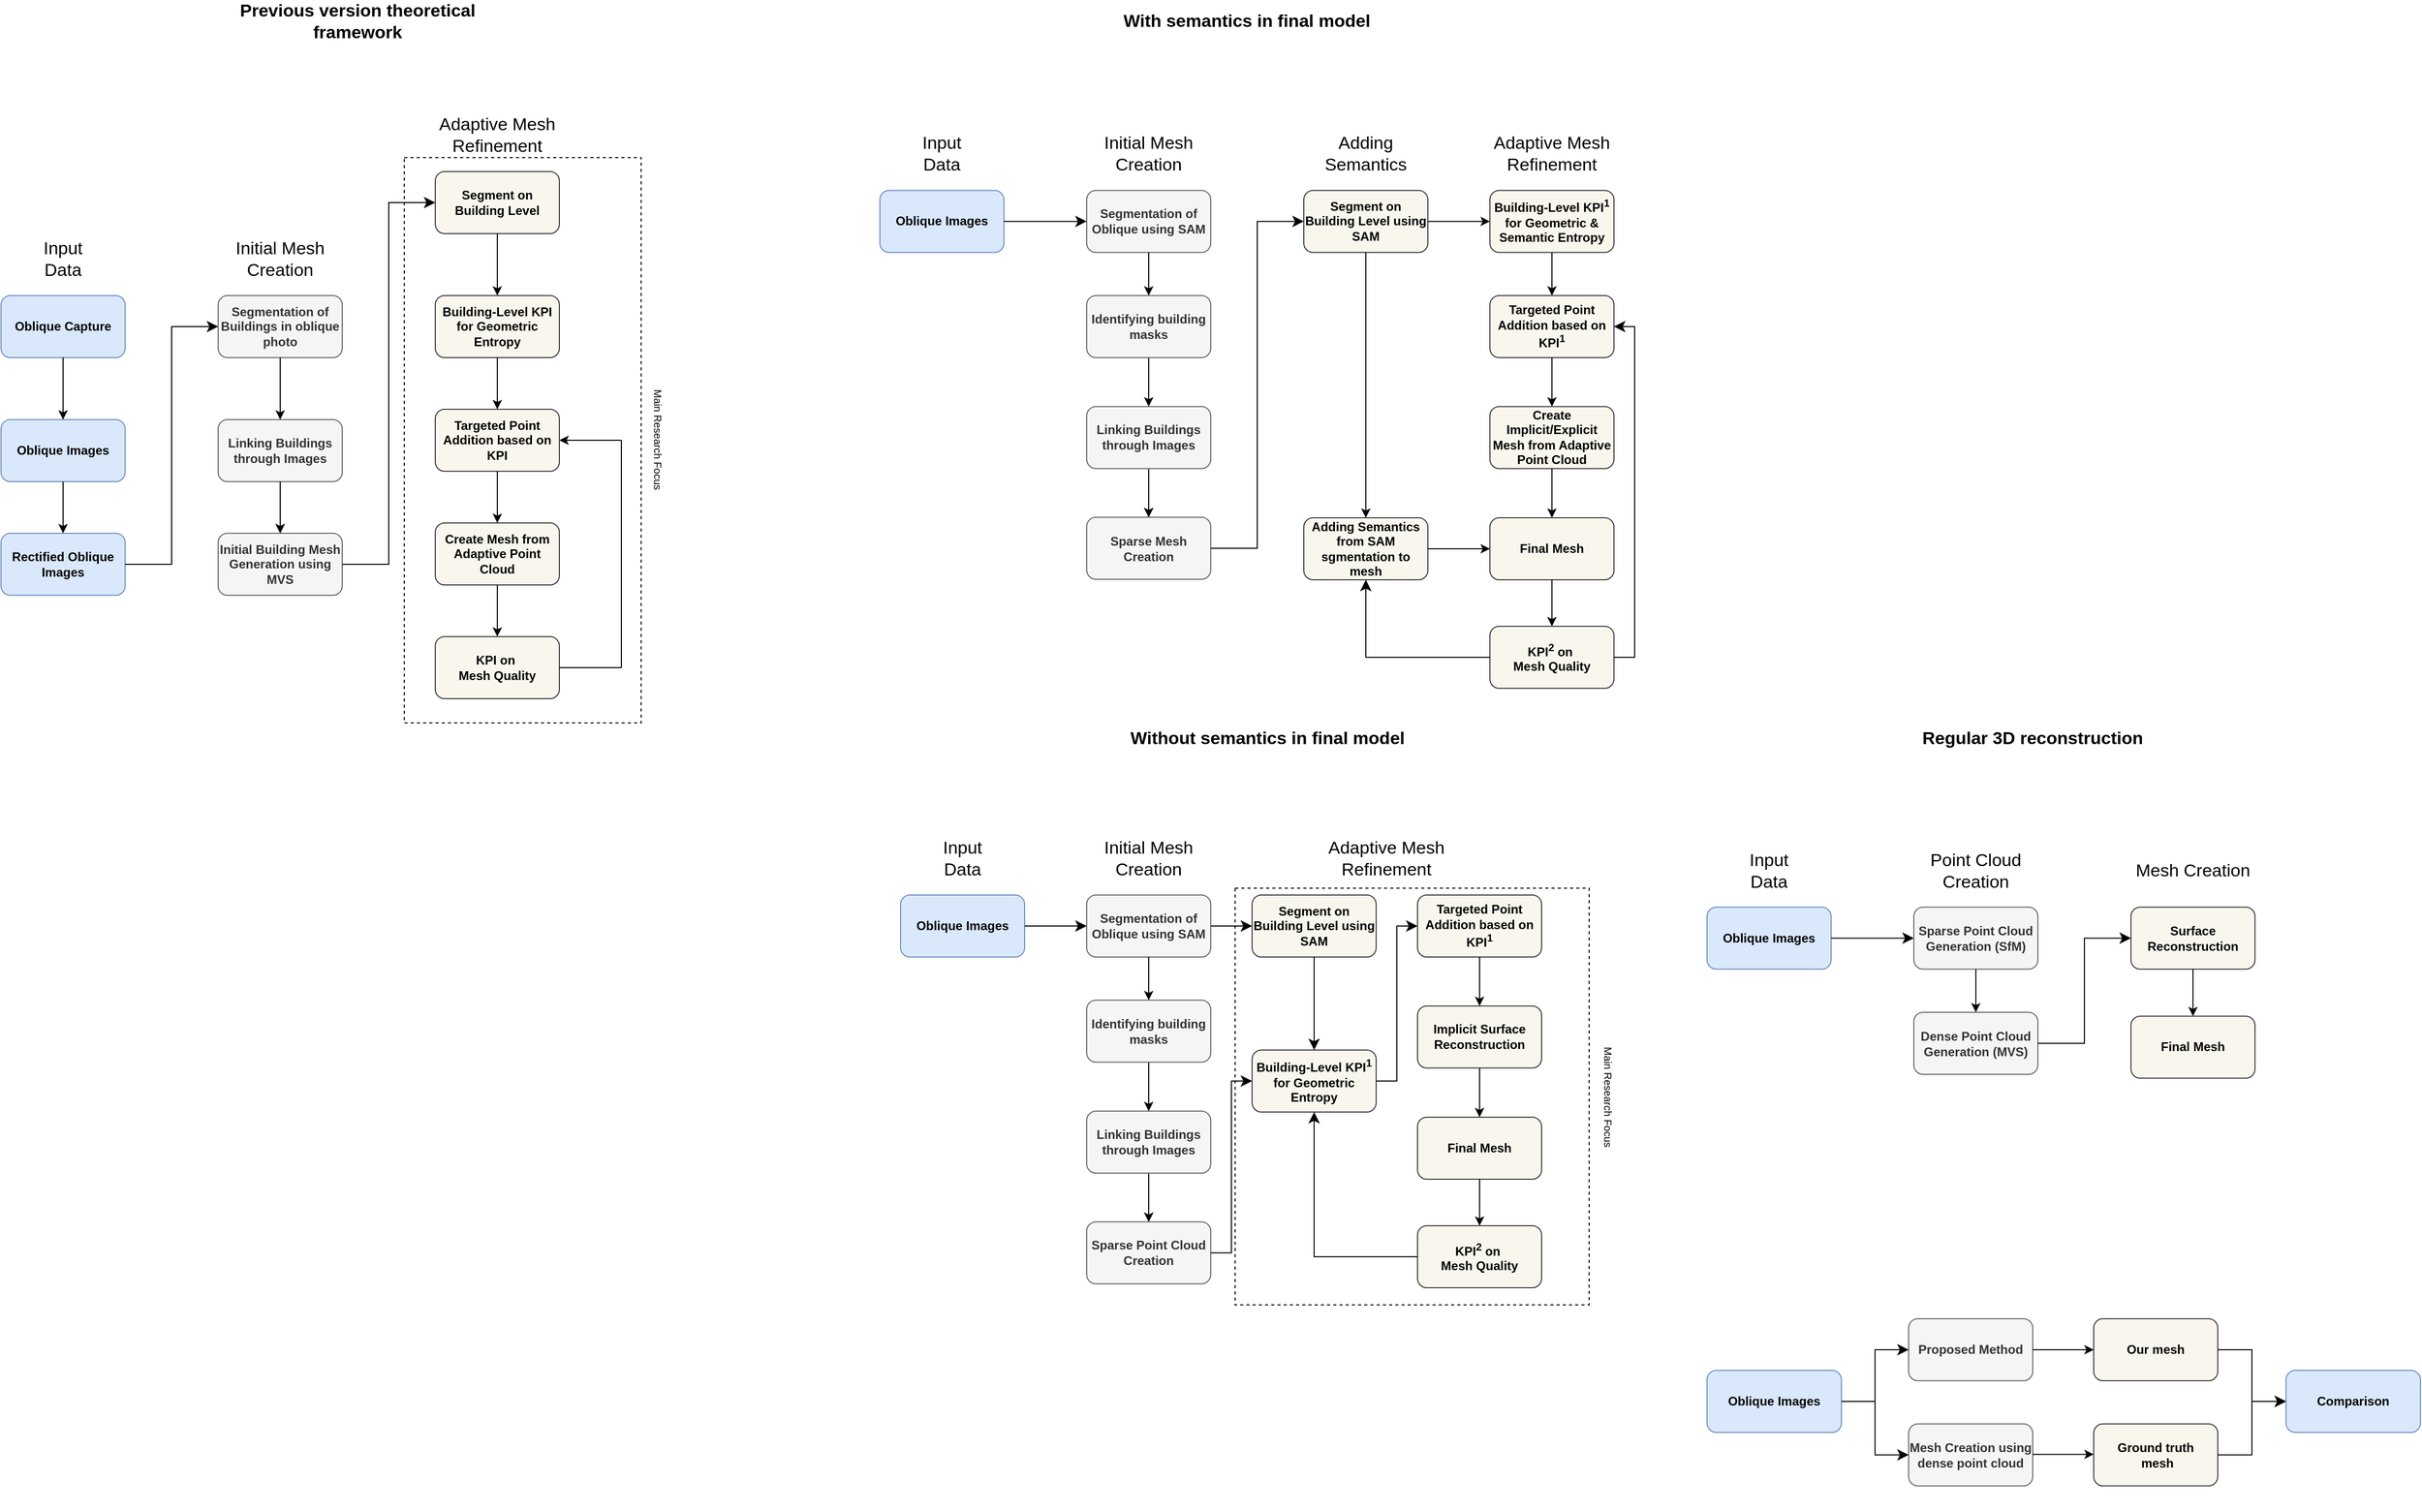 <mxfile version="25.0.3">
  <diagram name="Pagina-1" id="j0q-M3zI3Chthzf9emS8">
    <mxGraphModel dx="2185" dy="651" grid="1" gridSize="10" guides="1" tooltips="1" connect="1" arrows="1" fold="1" page="1" pageScale="1" pageWidth="827" pageHeight="1169" math="0" shadow="0">
      <root>
        <mxCell id="0" />
        <mxCell id="1" parent="0" />
        <mxCell id="ZitkEd-snLWagSEUDy_k-119" value="" style="group" parent="1" vertex="1" connectable="0">
          <mxGeometry x="703.59" y="714.45" width="376.41" height="801.1" as="geometry" />
        </mxCell>
        <mxCell id="ZitkEd-snLWagSEUDy_k-115" value="" style="rounded=0;whiteSpace=wrap;html=1;dashed=1;" parent="ZitkEd-snLWagSEUDy_k-119" vertex="1">
          <mxGeometry y="198.979" width="342.378" height="403.142" as="geometry" />
        </mxCell>
        <mxCell id="ZitkEd-snLWagSEUDy_k-116" value="Main Research Focus" style="text;html=1;align=center;verticalAlign=middle;whiteSpace=wrap;rounded=0;strokeWidth=1;fontSize=10;rotation=90;" parent="ZitkEd-snLWagSEUDy_k-119" vertex="1">
          <mxGeometry x="48.942" y="380.393" width="623.557" height="40.314" as="geometry" />
        </mxCell>
        <mxCell id="ZitkEd-snLWagSEUDy_k-87" value="&lt;b&gt;Building-Level KPI&lt;sup&gt;1&lt;/sup&gt; for Geometric Entropy&lt;/b&gt;" style="rounded=1;whiteSpace=wrap;html=1;fillColor=#f9f7ed;strokeColor=#36393d;" parent="ZitkEd-snLWagSEUDy_k-119" vertex="1">
          <mxGeometry x="16.41" y="355.55" width="120" height="60" as="geometry" />
        </mxCell>
        <mxCell id="ZitkEd-snLWagSEUDy_k-113" value="" style="group" parent="1" vertex="1" connectable="0">
          <mxGeometry x="-100" y="201.818" width="272.807" height="556.364" as="geometry" />
        </mxCell>
        <mxCell id="_iwNHxtDADa4gL8woHnr-27" value="" style="rounded=0;whiteSpace=wrap;html=1;dashed=1;" parent="ZitkEd-snLWagSEUDy_k-113" vertex="1">
          <mxGeometry y="4.652" width="229.091" height="547.059" as="geometry" />
        </mxCell>
        <mxCell id="_iwNHxtDADa4gL8woHnr-28" value="Main Research Focus" style="text;html=1;align=center;verticalAlign=middle;whiteSpace=wrap;rounded=0;strokeWidth=1;fontSize=10;rotation=90;" parent="ZitkEd-snLWagSEUDy_k-113" vertex="1">
          <mxGeometry x="-32.727" y="250.829" width="556.364" height="54.706" as="geometry" />
        </mxCell>
        <mxCell id="D2xmy1rbkFpZi_v9BKto-1" value="&lt;b&gt;Oblique Images&lt;/b&gt;" style="rounded=1;whiteSpace=wrap;html=1;fillColor=#dae8fc;strokeColor=#6c8ebf;" parent="1" vertex="1">
          <mxGeometry x="-490" y="460" width="120" height="60" as="geometry" />
        </mxCell>
        <mxCell id="D2xmy1rbkFpZi_v9BKto-2" value="&lt;b&gt;Rectified Oblique Images&lt;/b&gt;" style="rounded=1;whiteSpace=wrap;html=1;fillColor=#dae8fc;strokeColor=#6c8ebf;" parent="1" vertex="1">
          <mxGeometry x="-490" y="570" width="120" height="60" as="geometry" />
        </mxCell>
        <mxCell id="D2xmy1rbkFpZi_v9BKto-3" value="&lt;b&gt;Oblique Capture&lt;/b&gt;" style="rounded=1;whiteSpace=wrap;html=1;fillColor=#dae8fc;strokeColor=#6c8ebf;" parent="1" vertex="1">
          <mxGeometry x="-490" y="340" width="120" height="60" as="geometry" />
        </mxCell>
        <mxCell id="_iwNHxtDADa4gL8woHnr-1" value="Input Data" style="text;html=1;align=center;verticalAlign=middle;whiteSpace=wrap;rounded=0;strokeWidth=1;fontSize=17;" parent="1" vertex="1">
          <mxGeometry x="-460" y="290" width="60" height="30" as="geometry" />
        </mxCell>
        <mxCell id="_iwNHxtDADa4gL8woHnr-2" value="" style="endArrow=classic;html=1;rounded=0;entryX=0.5;entryY=0;entryDx=0;entryDy=0;exitX=0.5;exitY=1;exitDx=0;exitDy=0;" parent="1" source="D2xmy1rbkFpZi_v9BKto-3" target="D2xmy1rbkFpZi_v9BKto-1" edge="1">
          <mxGeometry width="50" height="50" relative="1" as="geometry">
            <mxPoint x="470" y="570" as="sourcePoint" />
            <mxPoint x="520" y="520" as="targetPoint" />
          </mxGeometry>
        </mxCell>
        <mxCell id="_iwNHxtDADa4gL8woHnr-3" value="" style="endArrow=classic;html=1;rounded=0;entryX=0.5;entryY=0;entryDx=0;entryDy=0;" parent="1" target="D2xmy1rbkFpZi_v9BKto-2" edge="1">
          <mxGeometry width="50" height="50" relative="1" as="geometry">
            <mxPoint x="-430" y="520" as="sourcePoint" />
            <mxPoint x="-430.34" y="560" as="targetPoint" />
          </mxGeometry>
        </mxCell>
        <mxCell id="_iwNHxtDADa4gL8woHnr-4" value="&lt;b&gt;Segmentation of Buildings in oblique photo&lt;/b&gt;" style="rounded=1;whiteSpace=wrap;html=1;fillColor=#f5f5f5;fontColor=#333333;strokeColor=#666666;" parent="1" vertex="1">
          <mxGeometry x="-280" y="340" width="120" height="60" as="geometry" />
        </mxCell>
        <mxCell id="_iwNHxtDADa4gL8woHnr-26" value="" style="edgeStyle=orthogonalEdgeStyle;rounded=0;orthogonalLoop=1;jettySize=auto;html=1;" parent="1" source="_iwNHxtDADa4gL8woHnr-5" target="_iwNHxtDADa4gL8woHnr-8" edge="1">
          <mxGeometry relative="1" as="geometry" />
        </mxCell>
        <mxCell id="_iwNHxtDADa4gL8woHnr-5" value="&lt;b&gt;Linking Buildings through Images&lt;/b&gt;" style="rounded=1;whiteSpace=wrap;html=1;fillColor=#f5f5f5;fontColor=#333333;strokeColor=#666666;" parent="1" vertex="1">
          <mxGeometry x="-280" y="460" width="120" height="60" as="geometry" />
        </mxCell>
        <mxCell id="_iwNHxtDADa4gL8woHnr-6" value="" style="edgeStyle=elbowEdgeStyle;elbow=horizontal;endArrow=classic;html=1;curved=0;rounded=0;endSize=8;startSize=8;exitX=1;exitY=0.5;exitDx=0;exitDy=0;entryX=0;entryY=0.5;entryDx=0;entryDy=0;" parent="1" source="D2xmy1rbkFpZi_v9BKto-2" target="_iwNHxtDADa4gL8woHnr-4" edge="1">
          <mxGeometry width="50" height="50" relative="1" as="geometry">
            <mxPoint y="450" as="sourcePoint" />
            <mxPoint x="50" y="400" as="targetPoint" />
          </mxGeometry>
        </mxCell>
        <mxCell id="_iwNHxtDADa4gL8woHnr-7" value="" style="endArrow=classic;html=1;rounded=0;exitX=0.5;exitY=1;exitDx=0;exitDy=0;entryX=0.5;entryY=0;entryDx=0;entryDy=0;" parent="1" source="_iwNHxtDADa4gL8woHnr-4" target="_iwNHxtDADa4gL8woHnr-5" edge="1">
          <mxGeometry width="50" height="50" relative="1" as="geometry">
            <mxPoint y="450" as="sourcePoint" />
            <mxPoint x="50" y="400" as="targetPoint" />
          </mxGeometry>
        </mxCell>
        <mxCell id="_iwNHxtDADa4gL8woHnr-8" value="&lt;b&gt;Initial Building Mesh Generation using MVS&lt;/b&gt;" style="rounded=1;whiteSpace=wrap;html=1;fillColor=#f5f5f5;fontColor=#333333;strokeColor=#666666;" parent="1" vertex="1">
          <mxGeometry x="-280" y="570" width="120" height="60" as="geometry" />
        </mxCell>
        <mxCell id="_iwNHxtDADa4gL8woHnr-9" value="" style="endArrow=classic;html=1;rounded=0;entryX=0.5;entryY=0;entryDx=0;entryDy=0;" parent="1" target="_iwNHxtDADa4gL8woHnr-8" edge="1">
          <mxGeometry width="50" height="50" relative="1" as="geometry">
            <mxPoint x="-220" y="520" as="sourcePoint" />
            <mxPoint x="-220.34" y="560" as="targetPoint" />
          </mxGeometry>
        </mxCell>
        <mxCell id="_iwNHxtDADa4gL8woHnr-10" value="Initial Mesh Creation" style="text;html=1;align=center;verticalAlign=middle;whiteSpace=wrap;rounded=0;strokeWidth=1;fontSize=17;" parent="1" vertex="1">
          <mxGeometry x="-280" y="290" width="120" height="30" as="geometry" />
        </mxCell>
        <mxCell id="_iwNHxtDADa4gL8woHnr-11" value="&lt;b&gt;Building-Level KPI for Geometric Entropy&lt;/b&gt;" style="rounded=1;whiteSpace=wrap;html=1;fillColor=#f9f7ed;strokeColor=#36393d;" parent="1" vertex="1">
          <mxGeometry x="-70" y="340" width="120" height="60" as="geometry" />
        </mxCell>
        <mxCell id="_iwNHxtDADa4gL8woHnr-12" value="" style="edgeStyle=elbowEdgeStyle;elbow=horizontal;endArrow=classic;html=1;curved=0;rounded=0;endSize=8;startSize=8;exitX=1;exitY=0.5;exitDx=0;exitDy=0;entryX=0;entryY=0.5;entryDx=0;entryDy=0;" parent="1" source="_iwNHxtDADa4gL8woHnr-8" target="_iwNHxtDADa4gL8woHnr-22" edge="1">
          <mxGeometry width="50" height="50" relative="1" as="geometry">
            <mxPoint x="-80" y="710" as="sourcePoint" />
            <mxPoint x="10" y="480" as="targetPoint" />
          </mxGeometry>
        </mxCell>
        <mxCell id="_iwNHxtDADa4gL8woHnr-13" value="&lt;b&gt;Targeted Point Addition based on KPI&lt;/b&gt;" style="rounded=1;whiteSpace=wrap;html=1;fillColor=#f9f7ed;strokeColor=#36393d;" parent="1" vertex="1">
          <mxGeometry x="-70" y="450" width="120" height="60" as="geometry" />
        </mxCell>
        <mxCell id="_iwNHxtDADa4gL8woHnr-14" value="" style="endArrow=classic;html=1;rounded=0;entryX=0.5;entryY=0;entryDx=0;entryDy=0;" parent="1" target="_iwNHxtDADa4gL8woHnr-13" edge="1">
          <mxGeometry width="50" height="50" relative="1" as="geometry">
            <mxPoint x="-10" y="400" as="sourcePoint" />
            <mxPoint x="-10.34" y="440" as="targetPoint" />
          </mxGeometry>
        </mxCell>
        <mxCell id="_iwNHxtDADa4gL8woHnr-15" value="&lt;b&gt;Create Mesh from Adaptive Point Cloud&lt;/b&gt;" style="rounded=1;whiteSpace=wrap;html=1;fontSize=12;fillColor=#f9f7ed;strokeColor=#36393d;" parent="1" vertex="1">
          <mxGeometry x="-70" y="560" width="120" height="60" as="geometry" />
        </mxCell>
        <mxCell id="_iwNHxtDADa4gL8woHnr-16" value="" style="endArrow=classic;html=1;rounded=0;entryX=0.5;entryY=0;entryDx=0;entryDy=0;" parent="1" target="_iwNHxtDADa4gL8woHnr-15" edge="1">
          <mxGeometry width="50" height="50" relative="1" as="geometry">
            <mxPoint x="-10" y="510" as="sourcePoint" />
            <mxPoint x="-10.34" y="550" as="targetPoint" />
          </mxGeometry>
        </mxCell>
        <mxCell id="_iwNHxtDADa4gL8woHnr-22" value="&lt;b&gt;Segment on Building Level&lt;/b&gt;" style="rounded=1;whiteSpace=wrap;html=1;fillColor=#f9f7ed;strokeColor=#36393d;" parent="1" vertex="1">
          <mxGeometry x="-70" y="220" width="120" height="60" as="geometry" />
        </mxCell>
        <mxCell id="_iwNHxtDADa4gL8woHnr-23" value="" style="endArrow=classic;html=1;rounded=0;exitX=0.5;exitY=1;exitDx=0;exitDy=0;entryX=0.5;entryY=0;entryDx=0;entryDy=0;" parent="1" source="_iwNHxtDADa4gL8woHnr-22" target="_iwNHxtDADa4gL8woHnr-11" edge="1">
          <mxGeometry width="50" height="50" relative="1" as="geometry">
            <mxPoint x="110" y="310" as="sourcePoint" />
            <mxPoint x="110.34" y="370" as="targetPoint" />
          </mxGeometry>
        </mxCell>
        <mxCell id="WYYYYi5DNLSkT37n7fhN-2" value="&lt;b&gt;KPI on&amp;nbsp;&lt;/b&gt;&lt;div&gt;&lt;b&gt;Mesh Quality&lt;/b&gt;&lt;/div&gt;" style="rounded=1;whiteSpace=wrap;html=1;fontSize=12;fillColor=#f9f7ed;strokeColor=#36393d;" parent="1" vertex="1">
          <mxGeometry x="-70" y="670" width="120" height="60" as="geometry" />
        </mxCell>
        <mxCell id="WYYYYi5DNLSkT37n7fhN-3" value="" style="endArrow=classic;html=1;rounded=0;entryX=0.5;entryY=0;entryDx=0;entryDy=0;exitX=0.5;exitY=1;exitDx=0;exitDy=0;" parent="1" source="_iwNHxtDADa4gL8woHnr-15" target="WYYYYi5DNLSkT37n7fhN-2" edge="1">
          <mxGeometry width="50" height="50" relative="1" as="geometry">
            <mxPoint y="520" as="sourcePoint" />
            <mxPoint y="570" as="targetPoint" />
          </mxGeometry>
        </mxCell>
        <mxCell id="WYYYYi5DNLSkT37n7fhN-7" value="" style="group" parent="1" vertex="1" connectable="0">
          <mxGeometry x="110" y="480" height="220" as="geometry" />
        </mxCell>
        <mxCell id="WYYYYi5DNLSkT37n7fhN-4" value="" style="endArrow=none;html=1;rounded=0;entryX=1;entryY=0.5;entryDx=0;entryDy=0;" parent="WYYYYi5DNLSkT37n7fhN-7" target="WYYYYi5DNLSkT37n7fhN-2" edge="1">
          <mxGeometry width="50" height="50" relative="1" as="geometry">
            <mxPoint y="220" as="sourcePoint" />
            <mxPoint x="-120" as="targetPoint" />
          </mxGeometry>
        </mxCell>
        <mxCell id="WYYYYi5DNLSkT37n7fhN-5" value="" style="endArrow=none;html=1;rounded=0;" parent="WYYYYi5DNLSkT37n7fhN-7" edge="1">
          <mxGeometry width="50" height="50" relative="1" as="geometry">
            <mxPoint y="220" as="sourcePoint" />
            <mxPoint as="targetPoint" />
          </mxGeometry>
        </mxCell>
        <mxCell id="WYYYYi5DNLSkT37n7fhN-6" value="" style="endArrow=classic;html=1;rounded=0;entryX=1;entryY=0.5;entryDx=0;entryDy=0;" parent="WYYYYi5DNLSkT37n7fhN-7" target="_iwNHxtDADa4gL8woHnr-13" edge="1">
          <mxGeometry width="50" height="50" relative="1" as="geometry">
            <mxPoint as="sourcePoint" />
            <mxPoint x="-110" y="90" as="targetPoint" />
          </mxGeometry>
        </mxCell>
        <mxCell id="_iwNHxtDADa4gL8woHnr-17" value="Adaptive Mesh Refinement" style="text;html=1;align=center;verticalAlign=middle;whiteSpace=wrap;rounded=0;strokeWidth=1;fontSize=17;" parent="1" vertex="1">
          <mxGeometry x="-70" y="170" width="120" height="30" as="geometry" />
        </mxCell>
        <mxCell id="ZitkEd-snLWagSEUDy_k-2" value="&lt;b&gt;Oblique Images&lt;/b&gt;" style="rounded=1;whiteSpace=wrap;html=1;fillColor=#dae8fc;strokeColor=#6c8ebf;" parent="1" vertex="1">
          <mxGeometry x="360" y="238.24" width="120" height="60" as="geometry" />
        </mxCell>
        <mxCell id="ZitkEd-snLWagSEUDy_k-5" value="Input Data" style="text;html=1;align=center;verticalAlign=middle;whiteSpace=wrap;rounded=0;strokeWidth=1;fontSize=17;" parent="1" vertex="1">
          <mxGeometry x="390" y="188.24" width="60" height="30" as="geometry" />
        </mxCell>
        <mxCell id="ZitkEd-snLWagSEUDy_k-8" value="&lt;b&gt;Segmentation of Oblique using SAM&lt;/b&gt;" style="rounded=1;whiteSpace=wrap;html=1;fillColor=#f5f5f5;fontColor=#333333;strokeColor=#666666;" parent="1" vertex="1">
          <mxGeometry x="560" y="238.24" width="120" height="60" as="geometry" />
        </mxCell>
        <mxCell id="ZitkEd-snLWagSEUDy_k-9" value="" style="edgeStyle=orthogonalEdgeStyle;rounded=0;orthogonalLoop=1;jettySize=auto;html=1;" parent="1" source="ZitkEd-snLWagSEUDy_k-10" target="ZitkEd-snLWagSEUDy_k-13" edge="1">
          <mxGeometry relative="1" as="geometry" />
        </mxCell>
        <mxCell id="ZitkEd-snLWagSEUDy_k-10" value="&lt;b&gt;Linking Buildings through Images&lt;/b&gt;" style="rounded=1;whiteSpace=wrap;html=1;fillColor=#f5f5f5;fontColor=#333333;strokeColor=#666666;" parent="1" vertex="1">
          <mxGeometry x="560" y="447.35" width="120" height="60" as="geometry" />
        </mxCell>
        <mxCell id="ZitkEd-snLWagSEUDy_k-11" value="" style="edgeStyle=elbowEdgeStyle;elbow=horizontal;endArrow=classic;html=1;curved=0;rounded=0;endSize=8;startSize=8;exitX=1;exitY=0.5;exitDx=0;exitDy=0;entryX=0;entryY=0.5;entryDx=0;entryDy=0;" parent="1" source="ZitkEd-snLWagSEUDy_k-2" target="ZitkEd-snLWagSEUDy_k-8" edge="1">
          <mxGeometry width="50" height="50" relative="1" as="geometry">
            <mxPoint x="470" y="618.24" as="sourcePoint" />
            <mxPoint x="890" y="418.24" as="targetPoint" />
          </mxGeometry>
        </mxCell>
        <mxCell id="ZitkEd-snLWagSEUDy_k-12" value="" style="endArrow=classic;html=1;rounded=0;entryX=0.5;entryY=0;entryDx=0;entryDy=0;exitX=0.5;exitY=1;exitDx=0;exitDy=0;" parent="1" source="ZitkEd-snLWagSEUDy_k-32" target="ZitkEd-snLWagSEUDy_k-10" edge="1">
          <mxGeometry width="50" height="50" relative="1" as="geometry">
            <mxPoint x="620" y="440" as="sourcePoint" />
            <mxPoint x="890" y="418.24" as="targetPoint" />
          </mxGeometry>
        </mxCell>
        <mxCell id="ZitkEd-snLWagSEUDy_k-13" value="&lt;b&gt;Sparse Mesh Creation&lt;/b&gt;" style="rounded=1;whiteSpace=wrap;html=1;fillColor=#f5f5f5;fontColor=#333333;strokeColor=#666666;" parent="1" vertex="1">
          <mxGeometry x="560" y="554.5" width="120" height="60" as="geometry" />
        </mxCell>
        <mxCell id="ZitkEd-snLWagSEUDy_k-14" value="" style="endArrow=classic;html=1;rounded=0;entryX=0.5;entryY=0;entryDx=0;entryDy=0;" parent="1" target="ZitkEd-snLWagSEUDy_k-13" edge="1">
          <mxGeometry width="50" height="50" relative="1" as="geometry">
            <mxPoint x="620" y="538.24" as="sourcePoint" />
            <mxPoint x="619.66" y="578.24" as="targetPoint" />
          </mxGeometry>
        </mxCell>
        <mxCell id="ZitkEd-snLWagSEUDy_k-15" value="Initial Mesh Creation" style="text;html=1;align=center;verticalAlign=middle;whiteSpace=wrap;rounded=0;strokeWidth=1;fontSize=17;" parent="1" vertex="1">
          <mxGeometry x="560" y="188.24" width="120" height="30" as="geometry" />
        </mxCell>
        <mxCell id="ZitkEd-snLWagSEUDy_k-16" value="&lt;b&gt;Building-Level KPI&lt;sup&gt;1&lt;/sup&gt; for Geometric &amp;amp; Semantic Entropy&lt;/b&gt;" style="rounded=1;whiteSpace=wrap;html=1;fillColor=#f9f7ed;strokeColor=#36393d;" parent="1" vertex="1">
          <mxGeometry x="950" y="238.24" width="120" height="60" as="geometry" />
        </mxCell>
        <mxCell id="ZitkEd-snLWagSEUDy_k-17" value="" style="edgeStyle=elbowEdgeStyle;elbow=horizontal;endArrow=classic;html=1;curved=0;rounded=0;endSize=8;startSize=8;exitX=1;exitY=0.5;exitDx=0;exitDy=0;entryX=0;entryY=0.5;entryDx=0;entryDy=0;" parent="1" source="ZitkEd-snLWagSEUDy_k-13" target="ZitkEd-snLWagSEUDy_k-22" edge="1">
          <mxGeometry width="50" height="50" relative="1" as="geometry">
            <mxPoint x="760" y="728.24" as="sourcePoint" />
            <mxPoint x="850" y="498.24" as="targetPoint" />
          </mxGeometry>
        </mxCell>
        <mxCell id="ZitkEd-snLWagSEUDy_k-18" value="&lt;b&gt;Targeted Point Addition based on KPI&lt;sup&gt;1&lt;/sup&gt;&lt;/b&gt;" style="rounded=1;whiteSpace=wrap;html=1;fillColor=#f9f7ed;strokeColor=#36393d;" parent="1" vertex="1">
          <mxGeometry x="950" y="340.0" width="120" height="60" as="geometry" />
        </mxCell>
        <mxCell id="ZitkEd-snLWagSEUDy_k-19" value="" style="endArrow=classic;html=1;rounded=0;entryX=0.5;entryY=0;entryDx=0;entryDy=0;exitX=0.5;exitY=1;exitDx=0;exitDy=0;" parent="1" source="ZitkEd-snLWagSEUDy_k-16" target="ZitkEd-snLWagSEUDy_k-18" edge="1">
          <mxGeometry width="50" height="50" relative="1" as="geometry">
            <mxPoint x="1010" y="316.48" as="sourcePoint" />
            <mxPoint x="1009.66" y="356.48" as="targetPoint" />
          </mxGeometry>
        </mxCell>
        <mxCell id="ZitkEd-snLWagSEUDy_k-20" value="&lt;b&gt;Create Implicit/Explicit Mesh from Adaptive Point Cloud&lt;/b&gt;" style="rounded=1;whiteSpace=wrap;html=1;fontSize=12;fillColor=#f9f7ed;strokeColor=#36393d;" parent="1" vertex="1">
          <mxGeometry x="950" y="447.35" width="120" height="60" as="geometry" />
        </mxCell>
        <mxCell id="ZitkEd-snLWagSEUDy_k-21" value="" style="endArrow=classic;html=1;rounded=0;entryX=0.5;entryY=0;entryDx=0;entryDy=0;exitX=0.5;exitY=1;exitDx=0;exitDy=0;" parent="1" source="ZitkEd-snLWagSEUDy_k-18" target="ZitkEd-snLWagSEUDy_k-20" edge="1">
          <mxGeometry width="50" height="50" relative="1" as="geometry">
            <mxPoint x="1010" y="426.48" as="sourcePoint" />
            <mxPoint x="1009.66" y="466.48" as="targetPoint" />
          </mxGeometry>
        </mxCell>
        <mxCell id="ZitkEd-snLWagSEUDy_k-22" value="&lt;b&gt;Segment on Building Level using SAM&lt;/b&gt;" style="rounded=1;whiteSpace=wrap;html=1;fillColor=#f9f7ed;strokeColor=#36393d;" parent="1" vertex="1">
          <mxGeometry x="770" y="238.24" width="120" height="60" as="geometry" />
        </mxCell>
        <mxCell id="ZitkEd-snLWagSEUDy_k-23" value="" style="endArrow=classic;html=1;rounded=0;exitX=1;exitY=0.5;exitDx=0;exitDy=0;entryX=0;entryY=0.5;entryDx=0;entryDy=0;" parent="1" source="ZitkEd-snLWagSEUDy_k-22" target="ZitkEd-snLWagSEUDy_k-16" edge="1">
          <mxGeometry width="50" height="50" relative="1" as="geometry">
            <mxPoint x="950" y="328.24" as="sourcePoint" />
            <mxPoint x="950.34" y="388.24" as="targetPoint" />
          </mxGeometry>
        </mxCell>
        <mxCell id="ZitkEd-snLWagSEUDy_k-24" value="&lt;b&gt;KPI&lt;sup&gt;2&lt;/sup&gt; on&amp;nbsp;&lt;/b&gt;&lt;div&gt;&lt;b&gt;Mesh Quality&lt;/b&gt;&lt;/div&gt;" style="rounded=1;whiteSpace=wrap;html=1;fontSize=12;fillColor=#f9f7ed;strokeColor=#36393d;" parent="1" vertex="1">
          <mxGeometry x="950" y="660" width="120" height="60" as="geometry" />
        </mxCell>
        <mxCell id="ZitkEd-snLWagSEUDy_k-25" value="" style="endArrow=classic;html=1;rounded=0;exitX=0.5;exitY=1;exitDx=0;exitDy=0;entryX=0.5;entryY=0;entryDx=0;entryDy=0;" parent="1" source="ZitkEd-snLWagSEUDy_k-20" target="ZitkEd-snLWagSEUDy_k-68" edge="1">
          <mxGeometry width="50" height="50" relative="1" as="geometry">
            <mxPoint x="1020" y="436.48" as="sourcePoint" />
            <mxPoint x="1010" y="540" as="targetPoint" />
          </mxGeometry>
        </mxCell>
        <mxCell id="ZitkEd-snLWagSEUDy_k-31" value="Adaptive Mesh Refinement" style="text;html=1;align=center;verticalAlign=middle;whiteSpace=wrap;rounded=0;strokeWidth=1;fontSize=17;" parent="1" vertex="1">
          <mxGeometry x="950" y="188.24" width="120" height="30" as="geometry" />
        </mxCell>
        <mxCell id="ZitkEd-snLWagSEUDy_k-32" value="&lt;b&gt;Identifying building masks&lt;/b&gt;" style="rounded=1;whiteSpace=wrap;html=1;fillColor=#f5f5f5;fontColor=#333333;strokeColor=#666666;" parent="1" vertex="1">
          <mxGeometry x="560" y="340" width="120" height="60" as="geometry" />
        </mxCell>
        <mxCell id="ZitkEd-snLWagSEUDy_k-33" value="" style="endArrow=classic;html=1;rounded=0;entryX=0.5;entryY=0;entryDx=0;entryDy=0;exitX=0.5;exitY=1;exitDx=0;exitDy=0;" parent="1" source="ZitkEd-snLWagSEUDy_k-8" target="ZitkEd-snLWagSEUDy_k-32" edge="1">
          <mxGeometry width="50" height="50" relative="1" as="geometry">
            <mxPoint x="630" y="450" as="sourcePoint" />
            <mxPoint x="630" y="488" as="targetPoint" />
          </mxGeometry>
        </mxCell>
        <mxCell id="ZitkEd-snLWagSEUDy_k-37" value="" style="edgeStyle=segmentEdgeStyle;endArrow=classic;html=1;curved=0;rounded=0;endSize=8;startSize=8;entryX=1;entryY=0.5;entryDx=0;entryDy=0;exitX=1;exitY=0.5;exitDx=0;exitDy=0;" parent="1" source="ZitkEd-snLWagSEUDy_k-24" target="ZitkEd-snLWagSEUDy_k-18" edge="1">
          <mxGeometry width="50" height="50" relative="1" as="geometry">
            <mxPoint x="1230" y="508.24" as="sourcePoint" />
            <mxPoint x="1090" y="508.24" as="targetPoint" />
            <Array as="points">
              <mxPoint x="1090" y="690" />
              <mxPoint x="1090" y="370" />
            </Array>
          </mxGeometry>
        </mxCell>
        <mxCell id="ZitkEd-snLWagSEUDy_k-40" value="&lt;b&gt;Oblique Images&lt;/b&gt;" style="rounded=1;whiteSpace=wrap;html=1;fillColor=#dae8fc;strokeColor=#6c8ebf;" parent="1" vertex="1">
          <mxGeometry x="1160" y="931.77" width="120" height="60" as="geometry" />
        </mxCell>
        <mxCell id="ZitkEd-snLWagSEUDy_k-41" value="Input Data" style="text;html=1;align=center;verticalAlign=middle;whiteSpace=wrap;rounded=0;strokeWidth=1;fontSize=17;" parent="1" vertex="1">
          <mxGeometry x="1190" y="881.77" width="60" height="30" as="geometry" />
        </mxCell>
        <mxCell id="ZitkEd-snLWagSEUDy_k-42" value="&lt;b&gt;Sparse Point Cloud Generation (SfM)&lt;/b&gt;" style="rounded=1;whiteSpace=wrap;html=1;fillColor=#f5f5f5;fontColor=#333333;strokeColor=#666666;" parent="1" vertex="1">
          <mxGeometry x="1360" y="931.77" width="120" height="60" as="geometry" />
        </mxCell>
        <mxCell id="ZitkEd-snLWagSEUDy_k-45" value="" style="edgeStyle=elbowEdgeStyle;elbow=horizontal;endArrow=classic;html=1;curved=0;rounded=0;endSize=8;startSize=8;exitX=1;exitY=0.5;exitDx=0;exitDy=0;entryX=0;entryY=0.5;entryDx=0;entryDy=0;" parent="1" source="ZitkEd-snLWagSEUDy_k-40" target="ZitkEd-snLWagSEUDy_k-42" edge="1">
          <mxGeometry width="50" height="50" relative="1" as="geometry">
            <mxPoint x="1270" y="1311.77" as="sourcePoint" />
            <mxPoint x="1690" y="1111.77" as="targetPoint" />
          </mxGeometry>
        </mxCell>
        <mxCell id="ZitkEd-snLWagSEUDy_k-47" value="&lt;b&gt;Dense Point Cloud Generation (MVS)&lt;/b&gt;" style="rounded=1;whiteSpace=wrap;html=1;fillColor=#f5f5f5;fontColor=#333333;strokeColor=#666666;" parent="1" vertex="1">
          <mxGeometry x="1360" y="1033.53" width="120" height="60" as="geometry" />
        </mxCell>
        <mxCell id="ZitkEd-snLWagSEUDy_k-49" value="Point Cloud Creation" style="text;html=1;align=center;verticalAlign=middle;whiteSpace=wrap;rounded=0;strokeWidth=1;fontSize=17;" parent="1" vertex="1">
          <mxGeometry x="1360" y="881.77" width="120" height="30" as="geometry" />
        </mxCell>
        <mxCell id="ZitkEd-snLWagSEUDy_k-51" value="" style="edgeStyle=elbowEdgeStyle;elbow=horizontal;endArrow=classic;html=1;curved=0;rounded=0;endSize=8;startSize=8;exitX=1;exitY=0.5;exitDx=0;exitDy=0;entryX=0;entryY=0.5;entryDx=0;entryDy=0;" parent="1" source="ZitkEd-snLWagSEUDy_k-47" target="ZitkEd-snLWagSEUDy_k-56" edge="1">
          <mxGeometry width="50" height="50" relative="1" as="geometry">
            <mxPoint x="1560" y="1421.77" as="sourcePoint" />
            <mxPoint x="1650" y="1191.77" as="targetPoint" />
          </mxGeometry>
        </mxCell>
        <mxCell id="ZitkEd-snLWagSEUDy_k-56" value="&lt;b&gt;Surface Reconstruction&lt;/b&gt;" style="rounded=1;whiteSpace=wrap;html=1;fillColor=#f9f7ed;strokeColor=#36393d;" parent="1" vertex="1">
          <mxGeometry x="1570" y="931.77" width="120" height="60" as="geometry" />
        </mxCell>
        <mxCell id="ZitkEd-snLWagSEUDy_k-58" value="&lt;b&gt;Final Mesh&lt;/b&gt;" style="rounded=1;whiteSpace=wrap;html=1;fontSize=12;fillColor=#f9f7ed;strokeColor=#36393d;" parent="1" vertex="1">
          <mxGeometry x="1570" y="1037.27" width="120" height="60" as="geometry" />
        </mxCell>
        <mxCell id="ZitkEd-snLWagSEUDy_k-59" value="" style="endArrow=classic;html=1;rounded=0;entryX=0.5;entryY=0;entryDx=0;entryDy=0;exitX=0.5;exitY=1;exitDx=0;exitDy=0;" parent="1" target="ZitkEd-snLWagSEUDy_k-58" edge="1">
          <mxGeometry width="50" height="50" relative="1" as="geometry">
            <mxPoint x="1630" y="991.77" as="sourcePoint" />
            <mxPoint x="1640" y="965.51" as="targetPoint" />
          </mxGeometry>
        </mxCell>
        <mxCell id="ZitkEd-snLWagSEUDy_k-60" value="Mesh Creation" style="text;html=1;align=center;verticalAlign=middle;whiteSpace=wrap;rounded=0;strokeWidth=1;fontSize=17;" parent="1" vertex="1">
          <mxGeometry x="1570" y="881.77" width="120" height="30" as="geometry" />
        </mxCell>
        <mxCell id="ZitkEd-snLWagSEUDy_k-62" value="" style="endArrow=classic;html=1;rounded=0;entryX=0.5;entryY=0;entryDx=0;entryDy=0;exitX=0.5;exitY=1;exitDx=0;exitDy=0;" parent="1" source="ZitkEd-snLWagSEUDy_k-42" edge="1">
          <mxGeometry width="50" height="50" relative="1" as="geometry">
            <mxPoint x="1430" y="1143.53" as="sourcePoint" />
            <mxPoint x="1420.0" y="1033.53" as="targetPoint" />
          </mxGeometry>
        </mxCell>
        <mxCell id="ZitkEd-snLWagSEUDy_k-64" value="&lt;b&gt;With semantics in final model&lt;/b&gt;" style="text;html=1;align=center;verticalAlign=middle;whiteSpace=wrap;rounded=0;strokeWidth=1;fontSize=17;" parent="1" vertex="1">
          <mxGeometry x="560" y="60" width="310" height="30" as="geometry" />
        </mxCell>
        <mxCell id="ZitkEd-snLWagSEUDy_k-65" value="&lt;b&gt;Without semantics in final model&lt;/b&gt;" style="text;html=1;align=center;verticalAlign=middle;whiteSpace=wrap;rounded=0;strokeWidth=1;fontSize=17;" parent="1" vertex="1">
          <mxGeometry x="580" y="753.53" width="310" height="30" as="geometry" />
        </mxCell>
        <mxCell id="ZitkEd-snLWagSEUDy_k-66" value="&lt;b&gt;Regular 3D reconstruction&lt;/b&gt;" style="text;html=1;align=center;verticalAlign=middle;whiteSpace=wrap;rounded=0;strokeWidth=1;fontSize=17;" parent="1" vertex="1">
          <mxGeometry x="1320" y="753.53" width="310" height="30" as="geometry" />
        </mxCell>
        <mxCell id="ZitkEd-snLWagSEUDy_k-67" value="&lt;b&gt;Previous version theoretical framework&lt;/b&gt;" style="text;html=1;align=center;verticalAlign=middle;whiteSpace=wrap;rounded=0;strokeWidth=1;fontSize=17;" parent="1" vertex="1">
          <mxGeometry x="-300" y="60" width="310" height="30" as="geometry" />
        </mxCell>
        <mxCell id="ZitkEd-snLWagSEUDy_k-68" value="&lt;b&gt;Final Mesh&lt;/b&gt;" style="rounded=1;whiteSpace=wrap;html=1;fontSize=12;fillColor=#f9f7ed;strokeColor=#36393d;" parent="1" vertex="1">
          <mxGeometry x="950" y="555" width="120" height="60" as="geometry" />
        </mxCell>
        <mxCell id="ZitkEd-snLWagSEUDy_k-70" value="Adding Semantics" style="text;html=1;align=center;verticalAlign=middle;whiteSpace=wrap;rounded=0;strokeWidth=1;fontSize=17;" parent="1" vertex="1">
          <mxGeometry x="770" y="188.24" width="120" height="30" as="geometry" />
        </mxCell>
        <mxCell id="ZitkEd-snLWagSEUDy_k-71" value="&lt;b&gt;Adding Semantics from SAM sgmentation to mesh&lt;/b&gt;" style="rounded=1;whiteSpace=wrap;html=1;fillColor=#f9f7ed;strokeColor=#36393d;" parent="1" vertex="1">
          <mxGeometry x="770" y="555" width="120" height="60" as="geometry" />
        </mxCell>
        <mxCell id="ZitkEd-snLWagSEUDy_k-72" value="" style="endArrow=classic;html=1;rounded=0;entryX=0.5;entryY=0;entryDx=0;entryDy=0;exitX=0.5;exitY=1;exitDx=0;exitDy=0;" parent="1" source="ZitkEd-snLWagSEUDy_k-22" target="ZitkEd-snLWagSEUDy_k-71" edge="1">
          <mxGeometry width="50" height="50" relative="1" as="geometry">
            <mxPoint x="1020" y="410" as="sourcePoint" />
            <mxPoint x="1020" y="457" as="targetPoint" />
          </mxGeometry>
        </mxCell>
        <mxCell id="ZitkEd-snLWagSEUDy_k-73" value="" style="endArrow=classic;html=1;rounded=0;exitX=1;exitY=0.5;exitDx=0;exitDy=0;entryX=0;entryY=0.5;entryDx=0;entryDy=0;" parent="1" source="ZitkEd-snLWagSEUDy_k-71" target="ZitkEd-snLWagSEUDy_k-68" edge="1">
          <mxGeometry width="50" height="50" relative="1" as="geometry">
            <mxPoint x="900" y="278" as="sourcePoint" />
            <mxPoint x="960" y="278" as="targetPoint" />
          </mxGeometry>
        </mxCell>
        <mxCell id="ZitkEd-snLWagSEUDy_k-74" value="" style="endArrow=classic;html=1;rounded=0;exitX=0.5;exitY=1;exitDx=0;exitDy=0;entryX=0.5;entryY=0;entryDx=0;entryDy=0;" parent="1" source="ZitkEd-snLWagSEUDy_k-68" target="ZitkEd-snLWagSEUDy_k-24" edge="1">
          <mxGeometry width="50" height="50" relative="1" as="geometry">
            <mxPoint x="1020" y="517" as="sourcePoint" />
            <mxPoint x="1020" y="565" as="targetPoint" />
          </mxGeometry>
        </mxCell>
        <mxCell id="ZitkEd-snLWagSEUDy_k-76" value="" style="edgeStyle=elbowEdgeStyle;elbow=horizontal;endArrow=classic;html=1;curved=0;rounded=0;endSize=8;startSize=8;exitX=0;exitY=0.5;exitDx=0;exitDy=0;entryX=0.5;entryY=1;entryDx=0;entryDy=0;" parent="1" source="ZitkEd-snLWagSEUDy_k-24" target="ZitkEd-snLWagSEUDy_k-71" edge="1">
          <mxGeometry width="50" height="50" relative="1" as="geometry">
            <mxPoint x="790" y="751" as="sourcePoint" />
            <mxPoint x="880" y="649" as="targetPoint" />
            <Array as="points">
              <mxPoint x="830" y="660" />
            </Array>
          </mxGeometry>
        </mxCell>
        <mxCell id="ZitkEd-snLWagSEUDy_k-77" value="&lt;b&gt;Oblique Images&lt;/b&gt;" style="rounded=1;whiteSpace=wrap;html=1;fillColor=#dae8fc;strokeColor=#6c8ebf;" parent="1" vertex="1">
          <mxGeometry x="380" y="920" width="120" height="60" as="geometry" />
        </mxCell>
        <mxCell id="ZitkEd-snLWagSEUDy_k-78" value="Input Data" style="text;html=1;align=center;verticalAlign=middle;whiteSpace=wrap;rounded=0;strokeWidth=1;fontSize=17;" parent="1" vertex="1">
          <mxGeometry x="410" y="870" width="60" height="30" as="geometry" />
        </mxCell>
        <mxCell id="ZitkEd-snLWagSEUDy_k-79" value="&lt;b&gt;Segmentation of Oblique using SAM&lt;/b&gt;" style="rounded=1;whiteSpace=wrap;html=1;fillColor=#f5f5f5;fontColor=#333333;strokeColor=#666666;" parent="1" vertex="1">
          <mxGeometry x="560" y="920" width="120" height="60" as="geometry" />
        </mxCell>
        <mxCell id="ZitkEd-snLWagSEUDy_k-80" value="" style="edgeStyle=orthogonalEdgeStyle;rounded=0;orthogonalLoop=1;jettySize=auto;html=1;" parent="1" source="ZitkEd-snLWagSEUDy_k-81" target="ZitkEd-snLWagSEUDy_k-84" edge="1">
          <mxGeometry relative="1" as="geometry" />
        </mxCell>
        <mxCell id="ZitkEd-snLWagSEUDy_k-81" value="&lt;b&gt;Linking Buildings through Images&lt;/b&gt;" style="rounded=1;whiteSpace=wrap;html=1;fillColor=#f5f5f5;fontColor=#333333;strokeColor=#666666;" parent="1" vertex="1">
          <mxGeometry x="560" y="1129.11" width="120" height="60" as="geometry" />
        </mxCell>
        <mxCell id="ZitkEd-snLWagSEUDy_k-82" value="" style="edgeStyle=elbowEdgeStyle;elbow=horizontal;endArrow=classic;html=1;curved=0;rounded=0;endSize=8;startSize=8;exitX=1;exitY=0.5;exitDx=0;exitDy=0;entryX=0;entryY=0.5;entryDx=0;entryDy=0;" parent="1" source="ZitkEd-snLWagSEUDy_k-77" target="ZitkEd-snLWagSEUDy_k-79" edge="1">
          <mxGeometry width="50" height="50" relative="1" as="geometry">
            <mxPoint x="470" y="1300" as="sourcePoint" />
            <mxPoint x="890" y="1100" as="targetPoint" />
          </mxGeometry>
        </mxCell>
        <mxCell id="ZitkEd-snLWagSEUDy_k-83" value="" style="endArrow=classic;html=1;rounded=0;entryX=0.5;entryY=0;entryDx=0;entryDy=0;exitX=0.5;exitY=1;exitDx=0;exitDy=0;" parent="1" source="ZitkEd-snLWagSEUDy_k-98" target="ZitkEd-snLWagSEUDy_k-81" edge="1">
          <mxGeometry width="50" height="50" relative="1" as="geometry">
            <mxPoint x="620" y="1121.76" as="sourcePoint" />
            <mxPoint x="890" y="1100" as="targetPoint" />
          </mxGeometry>
        </mxCell>
        <mxCell id="ZitkEd-snLWagSEUDy_k-84" value="&lt;b&gt;Sparse Point Cloud Creation&lt;/b&gt;" style="rounded=1;whiteSpace=wrap;html=1;fillColor=#f5f5f5;fontColor=#333333;strokeColor=#666666;" parent="1" vertex="1">
          <mxGeometry x="560" y="1236.26" width="120" height="60" as="geometry" />
        </mxCell>
        <mxCell id="ZitkEd-snLWagSEUDy_k-85" value="" style="endArrow=classic;html=1;rounded=0;entryX=0.5;entryY=0;entryDx=0;entryDy=0;" parent="1" target="ZitkEd-snLWagSEUDy_k-84" edge="1">
          <mxGeometry width="50" height="50" relative="1" as="geometry">
            <mxPoint x="620" y="1220" as="sourcePoint" />
            <mxPoint x="619.66" y="1260" as="targetPoint" />
          </mxGeometry>
        </mxCell>
        <mxCell id="ZitkEd-snLWagSEUDy_k-86" value="Initial Mesh Creation" style="text;html=1;align=center;verticalAlign=middle;whiteSpace=wrap;rounded=0;strokeWidth=1;fontSize=17;" parent="1" vertex="1">
          <mxGeometry x="560" y="870" width="120" height="30" as="geometry" />
        </mxCell>
        <mxCell id="ZitkEd-snLWagSEUDy_k-88" value="" style="edgeStyle=elbowEdgeStyle;elbow=horizontal;endArrow=classic;html=1;curved=0;rounded=0;endSize=8;startSize=8;exitX=1;exitY=0.5;exitDx=0;exitDy=0;entryX=0;entryY=0.5;entryDx=0;entryDy=0;" parent="1" source="ZitkEd-snLWagSEUDy_k-79" target="ZitkEd-snLWagSEUDy_k-93" edge="1">
          <mxGeometry width="50" height="50" relative="1" as="geometry">
            <mxPoint x="760" y="1410" as="sourcePoint" />
            <mxPoint x="850" y="1180" as="targetPoint" />
          </mxGeometry>
        </mxCell>
        <mxCell id="ZitkEd-snLWagSEUDy_k-89" value="&lt;b&gt;Targeted Point Addition based on KPI&lt;sup&gt;1&lt;/sup&gt;&lt;/b&gt;" style="rounded=1;whiteSpace=wrap;html=1;fillColor=#f9f7ed;strokeColor=#36393d;" parent="1" vertex="1">
          <mxGeometry x="880" y="920" width="120" height="60" as="geometry" />
        </mxCell>
        <mxCell id="ZitkEd-snLWagSEUDy_k-91" value="&lt;b&gt;Implicit Surface Reconstruction&lt;/b&gt;" style="rounded=1;whiteSpace=wrap;html=1;fontSize=12;fillColor=#f9f7ed;strokeColor=#36393d;" parent="1" vertex="1">
          <mxGeometry x="880" y="1027.35" width="120" height="60" as="geometry" />
        </mxCell>
        <mxCell id="ZitkEd-snLWagSEUDy_k-92" value="" style="endArrow=classic;html=1;rounded=0;entryX=0.5;entryY=0;entryDx=0;entryDy=0;exitX=0.5;exitY=1;exitDx=0;exitDy=0;" parent="1" source="ZitkEd-snLWagSEUDy_k-89" target="ZitkEd-snLWagSEUDy_k-91" edge="1">
          <mxGeometry width="50" height="50" relative="1" as="geometry">
            <mxPoint x="940" y="1006.48" as="sourcePoint" />
            <mxPoint x="939.66" y="1046.48" as="targetPoint" />
          </mxGeometry>
        </mxCell>
        <mxCell id="ZitkEd-snLWagSEUDy_k-93" value="&lt;b&gt;Segment on Building Level using SAM&lt;/b&gt;" style="rounded=1;whiteSpace=wrap;html=1;fillColor=#f9f7ed;strokeColor=#36393d;" parent="1" vertex="1">
          <mxGeometry x="720" y="920" width="120" height="60" as="geometry" />
        </mxCell>
        <mxCell id="ZitkEd-snLWagSEUDy_k-95" value="&lt;b&gt;KPI&lt;sup&gt;2&lt;/sup&gt; on&amp;nbsp;&lt;/b&gt;&lt;div&gt;&lt;b&gt;Mesh Quality&lt;/b&gt;&lt;/div&gt;" style="rounded=1;whiteSpace=wrap;html=1;fontSize=12;fillColor=#f9f7ed;strokeColor=#36393d;" parent="1" vertex="1">
          <mxGeometry x="880" y="1240" width="120" height="60" as="geometry" />
        </mxCell>
        <mxCell id="ZitkEd-snLWagSEUDy_k-96" value="" style="endArrow=classic;html=1;rounded=0;exitX=0.5;exitY=1;exitDx=0;exitDy=0;entryX=0.5;entryY=0;entryDx=0;entryDy=0;" parent="1" source="ZitkEd-snLWagSEUDy_k-91" target="ZitkEd-snLWagSEUDy_k-101" edge="1">
          <mxGeometry width="50" height="50" relative="1" as="geometry">
            <mxPoint x="950" y="1016.48" as="sourcePoint" />
            <mxPoint x="940" y="1120" as="targetPoint" />
          </mxGeometry>
        </mxCell>
        <mxCell id="ZitkEd-snLWagSEUDy_k-97" value="Adaptive Mesh Refinement" style="text;html=1;align=center;verticalAlign=middle;whiteSpace=wrap;rounded=0;strokeWidth=1;fontSize=17;" parent="1" vertex="1">
          <mxGeometry x="790" y="870" width="120" height="30" as="geometry" />
        </mxCell>
        <mxCell id="ZitkEd-snLWagSEUDy_k-98" value="&lt;b&gt;Identifying building masks&lt;/b&gt;" style="rounded=1;whiteSpace=wrap;html=1;fillColor=#f5f5f5;fontColor=#333333;strokeColor=#666666;" parent="1" vertex="1">
          <mxGeometry x="560" y="1021.76" width="120" height="60" as="geometry" />
        </mxCell>
        <mxCell id="ZitkEd-snLWagSEUDy_k-99" value="" style="endArrow=classic;html=1;rounded=0;entryX=0.5;entryY=0;entryDx=0;entryDy=0;exitX=0.5;exitY=1;exitDx=0;exitDy=0;" parent="1" source="ZitkEd-snLWagSEUDy_k-79" target="ZitkEd-snLWagSEUDy_k-98" edge="1">
          <mxGeometry width="50" height="50" relative="1" as="geometry">
            <mxPoint x="630" y="1131.76" as="sourcePoint" />
            <mxPoint x="630" y="1169.76" as="targetPoint" />
          </mxGeometry>
        </mxCell>
        <mxCell id="ZitkEd-snLWagSEUDy_k-101" value="&lt;b&gt;Final Mesh&lt;/b&gt;" style="rounded=1;whiteSpace=wrap;html=1;fontSize=12;fillColor=#f9f7ed;strokeColor=#36393d;" parent="1" vertex="1">
          <mxGeometry x="880" y="1135" width="120" height="60" as="geometry" />
        </mxCell>
        <mxCell id="ZitkEd-snLWagSEUDy_k-106" value="" style="endArrow=classic;html=1;rounded=0;exitX=0.5;exitY=1;exitDx=0;exitDy=0;entryX=0.5;entryY=0;entryDx=0;entryDy=0;" parent="1" source="ZitkEd-snLWagSEUDy_k-101" target="ZitkEd-snLWagSEUDy_k-95" edge="1">
          <mxGeometry width="50" height="50" relative="1" as="geometry">
            <mxPoint x="950" y="1097" as="sourcePoint" />
            <mxPoint x="950" y="1145" as="targetPoint" />
          </mxGeometry>
        </mxCell>
        <mxCell id="ZitkEd-snLWagSEUDy_k-108" value="" style="edgeStyle=elbowEdgeStyle;elbow=horizontal;endArrow=classic;html=1;curved=0;rounded=0;endSize=8;startSize=8;exitX=1;exitY=0.5;exitDx=0;exitDy=0;entryX=0;entryY=0.5;entryDx=0;entryDy=0;" parent="1" source="ZitkEd-snLWagSEUDy_k-84" target="ZitkEd-snLWagSEUDy_k-87" edge="1">
          <mxGeometry width="50" height="50" relative="1" as="geometry">
            <mxPoint x="690" y="960" as="sourcePoint" />
            <mxPoint x="760" y="960" as="targetPoint" />
          </mxGeometry>
        </mxCell>
        <mxCell id="ZitkEd-snLWagSEUDy_k-109" value="" style="edgeStyle=elbowEdgeStyle;elbow=horizontal;endArrow=classic;html=1;curved=0;rounded=0;endSize=8;startSize=8;exitX=0.5;exitY=1;exitDx=0;exitDy=0;entryX=0.5;entryY=0;entryDx=0;entryDy=0;" parent="1" source="ZitkEd-snLWagSEUDy_k-93" target="ZitkEd-snLWagSEUDy_k-87" edge="1">
          <mxGeometry width="50" height="50" relative="1" as="geometry">
            <mxPoint x="660" y="960" as="sourcePoint" />
            <mxPoint x="730" y="960" as="targetPoint" />
          </mxGeometry>
        </mxCell>
        <mxCell id="ZitkEd-snLWagSEUDy_k-111" value="" style="edgeStyle=elbowEdgeStyle;elbow=horizontal;endArrow=classic;html=1;curved=0;rounded=0;endSize=8;startSize=8;entryX=0;entryY=0.5;entryDx=0;entryDy=0;exitX=1;exitY=0.5;exitDx=0;exitDy=0;" parent="1" source="ZitkEd-snLWagSEUDy_k-87" target="ZitkEd-snLWagSEUDy_k-89" edge="1">
          <mxGeometry width="50" height="50" relative="1" as="geometry">
            <mxPoint x="800" y="1160" as="sourcePoint" />
            <mxPoint x="850" y="1110" as="targetPoint" />
          </mxGeometry>
        </mxCell>
        <mxCell id="ZlIlFZjrCTVlW326_tlP-3" value="&lt;b&gt;Oblique Images&lt;/b&gt;" style="rounded=1;whiteSpace=wrap;html=1;fillColor=#dae8fc;strokeColor=#6c8ebf;" vertex="1" parent="1">
          <mxGeometry x="1160" y="1380" width="130" height="60" as="geometry" />
        </mxCell>
        <mxCell id="ZlIlFZjrCTVlW326_tlP-5" value="&lt;b&gt;Proposed Method&lt;/b&gt;" style="rounded=1;whiteSpace=wrap;html=1;fillColor=#f5f5f5;fontColor=#333333;strokeColor=#666666;" vertex="1" parent="1">
          <mxGeometry x="1355" y="1330" width="120" height="60" as="geometry" />
        </mxCell>
        <mxCell id="ZlIlFZjrCTVlW326_tlP-6" value="" style="edgeStyle=elbowEdgeStyle;elbow=horizontal;endArrow=classic;html=1;curved=0;rounded=0;endSize=8;startSize=8;exitX=1;exitY=0.5;exitDx=0;exitDy=0;entryX=0;entryY=0.5;entryDx=0;entryDy=0;" edge="1" parent="1" source="ZlIlFZjrCTVlW326_tlP-3" target="ZlIlFZjrCTVlW326_tlP-5">
          <mxGeometry width="50" height="50" relative="1" as="geometry">
            <mxPoint x="1265" y="1710" as="sourcePoint" />
            <mxPoint x="1685" y="1510" as="targetPoint" />
          </mxGeometry>
        </mxCell>
        <mxCell id="ZlIlFZjrCTVlW326_tlP-7" value="&lt;b&gt;Mesh Creation using dense point cloud&lt;/b&gt;" style="rounded=1;whiteSpace=wrap;html=1;fillColor=#f5f5f5;fontColor=#333333;strokeColor=#666666;" vertex="1" parent="1">
          <mxGeometry x="1355" y="1431.76" width="120" height="60" as="geometry" />
        </mxCell>
        <mxCell id="ZlIlFZjrCTVlW326_tlP-10" value="&lt;b&gt;Our mesh&lt;/b&gt;" style="rounded=1;whiteSpace=wrap;html=1;fillColor=#f9f7ed;strokeColor=#36393d;" vertex="1" parent="1">
          <mxGeometry x="1534" y="1330" width="120" height="60" as="geometry" />
        </mxCell>
        <mxCell id="ZlIlFZjrCTVlW326_tlP-11" value="&lt;b&gt;Ground truth&lt;/b&gt;&lt;div&gt;&lt;b&gt;&amp;nbsp;mesh&lt;/b&gt;&lt;/div&gt;" style="rounded=1;whiteSpace=wrap;html=1;fontSize=12;fillColor=#f9f7ed;strokeColor=#36393d;" vertex="1" parent="1">
          <mxGeometry x="1534" y="1431.76" width="120" height="60" as="geometry" />
        </mxCell>
        <mxCell id="ZlIlFZjrCTVlW326_tlP-21" value="" style="edgeStyle=elbowEdgeStyle;elbow=horizontal;endArrow=classic;html=1;curved=0;rounded=0;endSize=8;startSize=8;exitX=1;exitY=0.5;exitDx=0;exitDy=0;entryX=0;entryY=0.5;entryDx=0;entryDy=0;" edge="1" parent="1" source="ZlIlFZjrCTVlW326_tlP-3" target="ZlIlFZjrCTVlW326_tlP-7">
          <mxGeometry width="50" height="50" relative="1" as="geometry">
            <mxPoint x="1275" y="1461.76" as="sourcePoint" />
            <mxPoint x="1355" y="1465.5" as="targetPoint" />
          </mxGeometry>
        </mxCell>
        <mxCell id="ZlIlFZjrCTVlW326_tlP-22" value="" style="endArrow=classic;html=1;rounded=0;entryX=0;entryY=0.5;entryDx=0;entryDy=0;exitX=1;exitY=0.5;exitDx=0;exitDy=0;" edge="1" parent="1" source="ZlIlFZjrCTVlW326_tlP-5" target="ZlIlFZjrCTVlW326_tlP-10">
          <mxGeometry width="50" height="50" relative="1" as="geometry">
            <mxPoint x="1440" y="1400" as="sourcePoint" />
            <mxPoint x="1490" y="1350" as="targetPoint" />
          </mxGeometry>
        </mxCell>
        <mxCell id="ZlIlFZjrCTVlW326_tlP-23" value="" style="endArrow=classic;html=1;rounded=0;entryX=0;entryY=0.5;entryDx=0;entryDy=0;exitX=1;exitY=0.5;exitDx=0;exitDy=0;" edge="1" parent="1">
          <mxGeometry width="50" height="50" relative="1" as="geometry">
            <mxPoint x="1475" y="1461.23" as="sourcePoint" />
            <mxPoint x="1534" y="1461.23" as="targetPoint" />
          </mxGeometry>
        </mxCell>
        <mxCell id="ZlIlFZjrCTVlW326_tlP-24" value="&lt;b&gt;Comparison&lt;/b&gt;" style="rounded=1;whiteSpace=wrap;html=1;fillColor=#dae8fc;strokeColor=#6c8ebf;" vertex="1" parent="1">
          <mxGeometry x="1720" y="1380" width="130" height="60" as="geometry" />
        </mxCell>
        <mxCell id="ZlIlFZjrCTVlW326_tlP-25" value="" style="edgeStyle=elbowEdgeStyle;elbow=horizontal;endArrow=classic;html=1;curved=0;rounded=0;endSize=8;startSize=8;exitX=1;exitY=0.5;exitDx=0;exitDy=0;entryX=0;entryY=0.5;entryDx=0;entryDy=0;" edge="1" parent="1" source="ZlIlFZjrCTVlW326_tlP-11" target="ZlIlFZjrCTVlW326_tlP-24">
          <mxGeometry width="50" height="50" relative="1" as="geometry">
            <mxPoint x="1600" y="1290" as="sourcePoint" />
            <mxPoint x="1650" y="1240" as="targetPoint" />
          </mxGeometry>
        </mxCell>
        <mxCell id="ZlIlFZjrCTVlW326_tlP-26" value="" style="edgeStyle=elbowEdgeStyle;elbow=horizontal;endArrow=classic;html=1;curved=0;rounded=0;endSize=8;startSize=8;exitX=1;exitY=0.5;exitDx=0;exitDy=0;" edge="1" parent="1" source="ZlIlFZjrCTVlW326_tlP-10">
          <mxGeometry width="50" height="50" relative="1" as="geometry">
            <mxPoint x="1664" y="1472" as="sourcePoint" />
            <mxPoint x="1720" y="1410" as="targetPoint" />
          </mxGeometry>
        </mxCell>
        <mxCell id="ZlIlFZjrCTVlW326_tlP-28" value="" style="edgeStyle=segmentEdgeStyle;endArrow=classic;html=1;curved=0;rounded=0;endSize=8;startSize=8;entryX=0.5;entryY=1;entryDx=0;entryDy=0;exitX=0;exitY=0.5;exitDx=0;exitDy=0;" edge="1" parent="1" source="ZitkEd-snLWagSEUDy_k-95" target="ZitkEd-snLWagSEUDy_k-87">
          <mxGeometry width="50" height="50" relative="1" as="geometry">
            <mxPoint x="1030" y="1170" as="sourcePoint" />
            <mxPoint x="1080" y="1120" as="targetPoint" />
          </mxGeometry>
        </mxCell>
      </root>
    </mxGraphModel>
  </diagram>
</mxfile>
